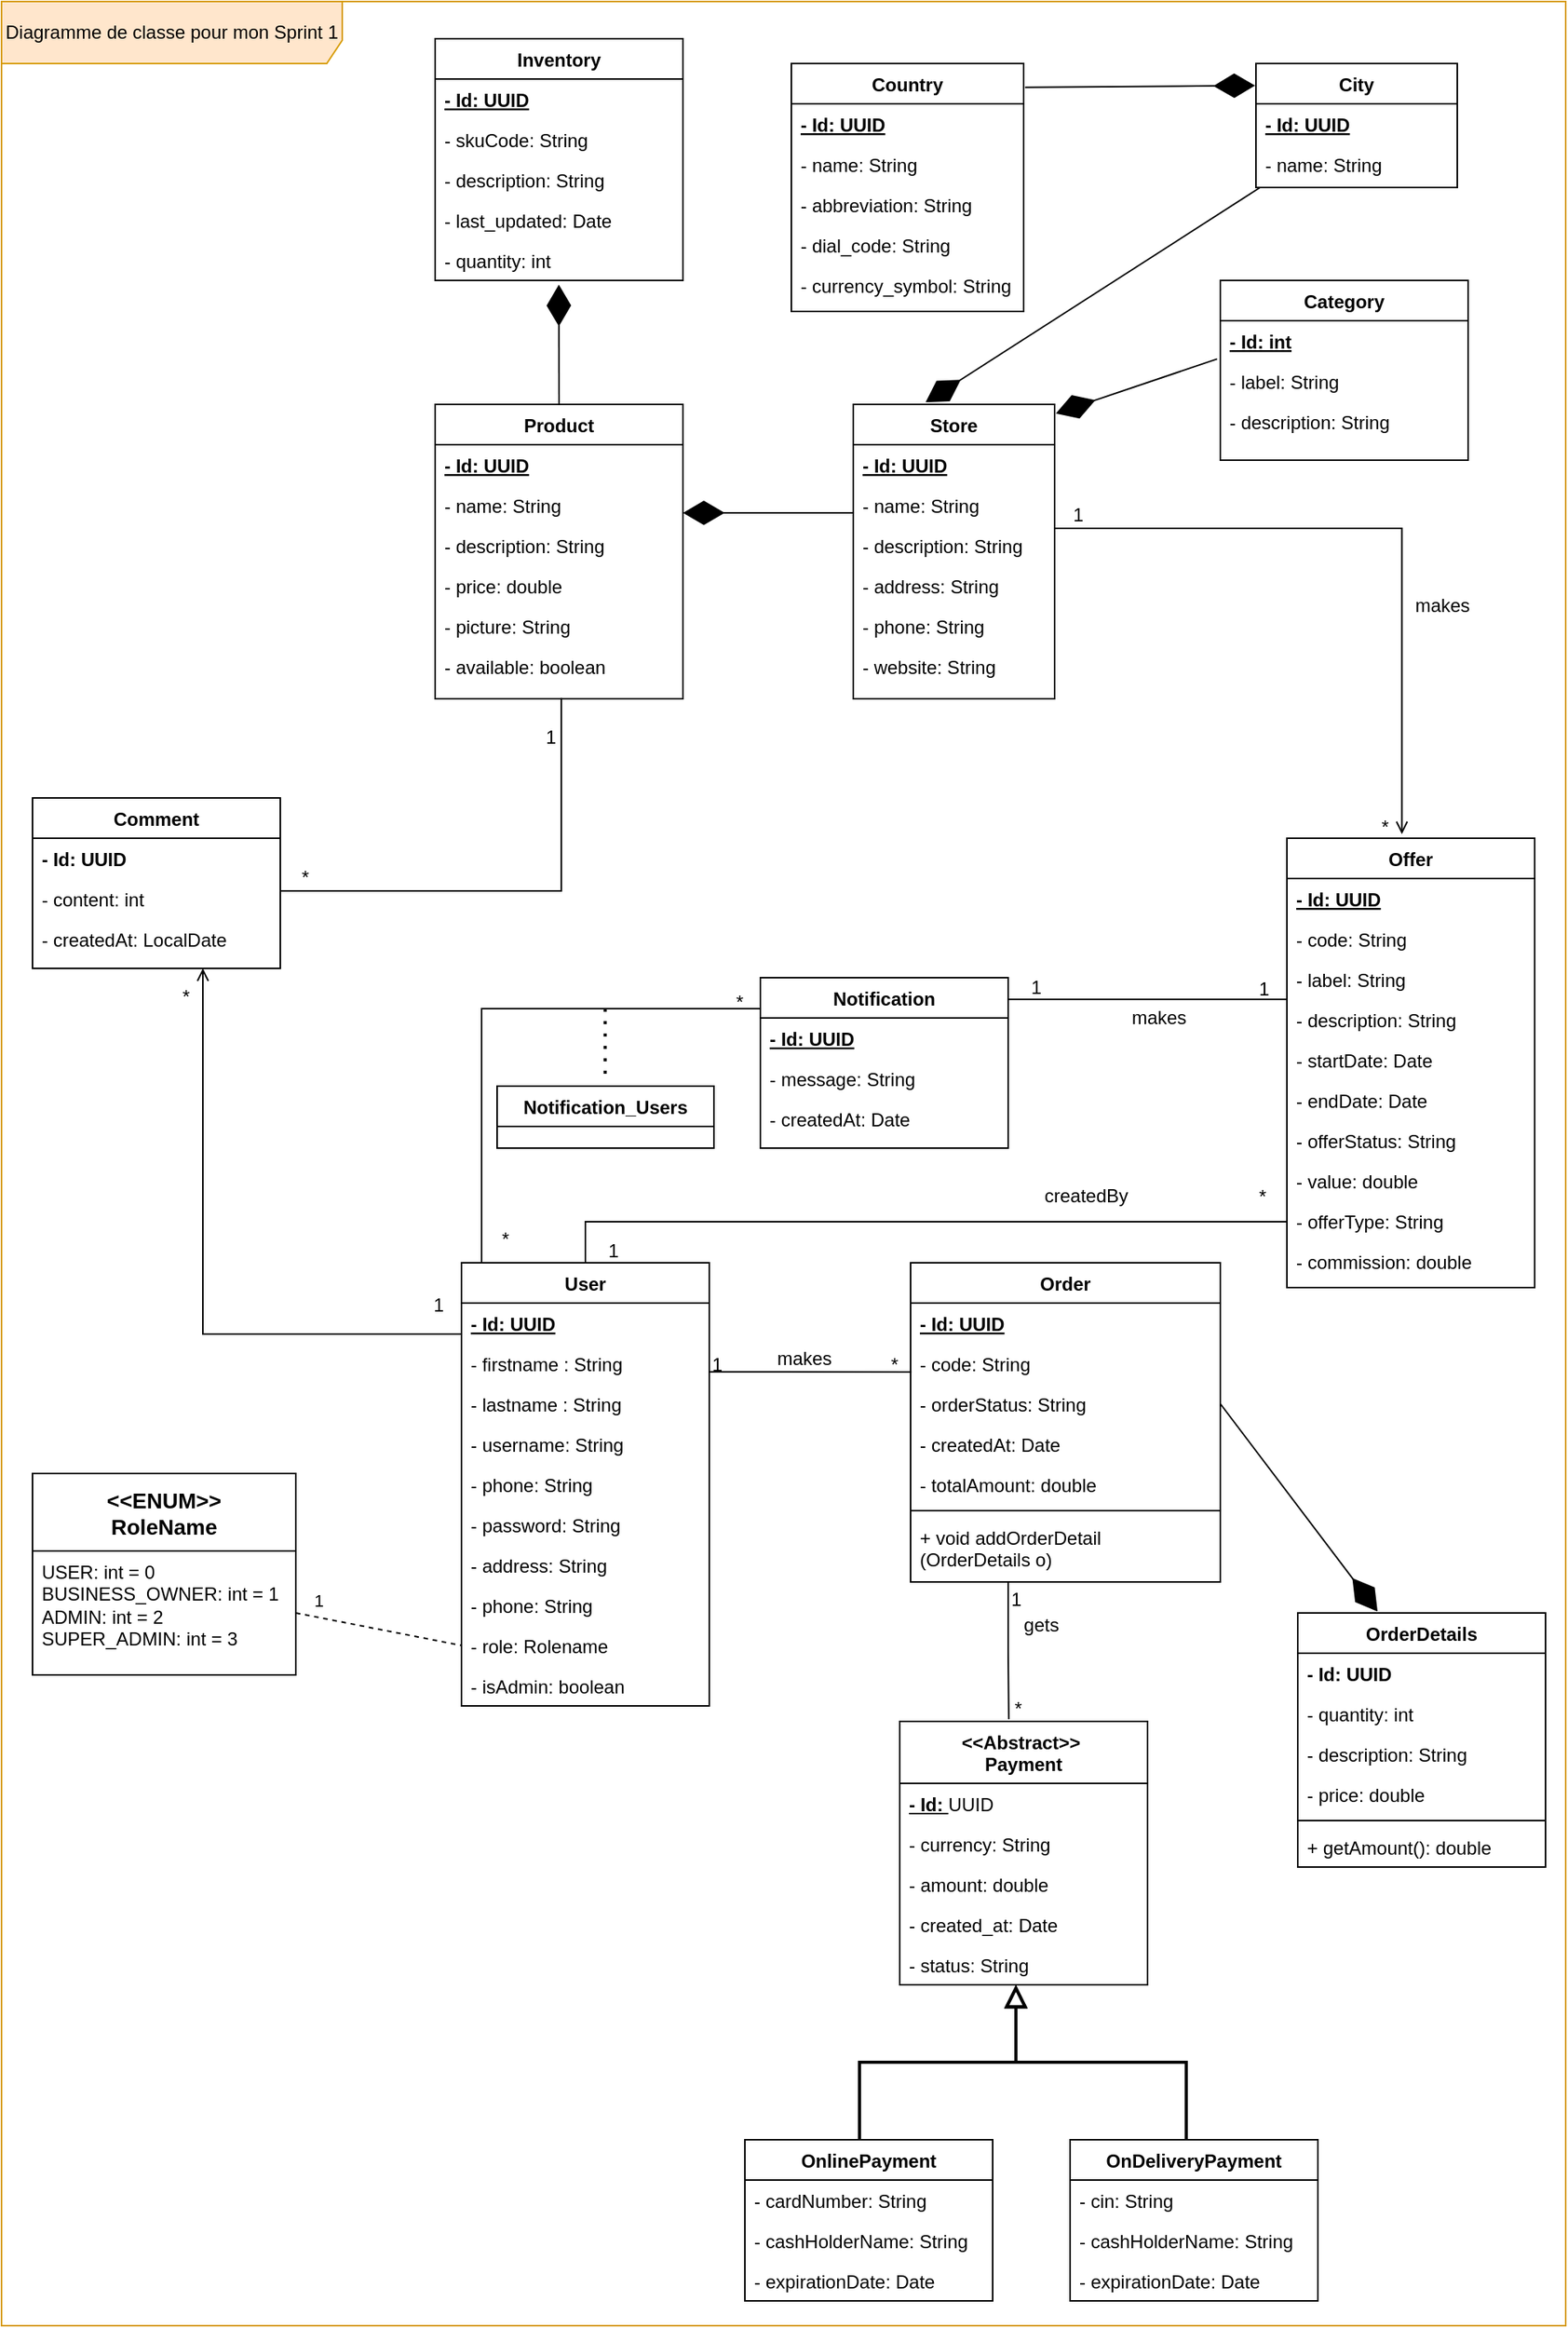<mxfile version="24.7.14">
  <diagram id="C5RBs43oDa-KdzZeNtuy" name="Page-1">
    <mxGraphModel dx="3301" dy="2249" grid="1" gridSize="10" guides="1" tooltips="1" connect="1" arrows="1" fold="1" page="1" pageScale="1" pageWidth="827" pageHeight="1169" math="0" shadow="0">
      <root>
        <mxCell id="WIyWlLk6GJQsqaUBKTNV-0" />
        <mxCell id="WIyWlLk6GJQsqaUBKTNV-1" parent="WIyWlLk6GJQsqaUBKTNV-0" />
        <mxCell id="8C8qOVU61Nwh0Xje0ww0-0" value="Store" style="swimlane;fontStyle=1;align=center;verticalAlign=top;childLayout=stackLayout;horizontal=1;startSize=26;horizontalStack=0;resizeParent=1;resizeLast=0;collapsible=1;marginBottom=0;rounded=0;shadow=0;strokeWidth=1;" parent="WIyWlLk6GJQsqaUBKTNV-1" vertex="1">
          <mxGeometry x="-270" y="-909" width="130" height="190" as="geometry">
            <mxRectangle x="550" y="140" width="160" height="26" as="alternateBounds" />
          </mxGeometry>
        </mxCell>
        <mxCell id="8C8qOVU61Nwh0Xje0ww0-1" value="- Id: UUID" style="text;align=left;verticalAlign=top;spacingLeft=4;spacingRight=4;overflow=hidden;rotatable=0;points=[[0,0.5],[1,0.5]];portConstraint=eastwest;fontStyle=5" parent="8C8qOVU61Nwh0Xje0ww0-0" vertex="1">
          <mxGeometry y="26" width="130" height="26" as="geometry" />
        </mxCell>
        <mxCell id="8C8qOVU61Nwh0Xje0ww0-2" value="- name: String" style="text;align=left;verticalAlign=top;spacingLeft=4;spacingRight=4;overflow=hidden;rotatable=0;points=[[0,0.5],[1,0.5]];portConstraint=eastwest;rounded=0;shadow=0;html=0;" parent="8C8qOVU61Nwh0Xje0ww0-0" vertex="1">
          <mxGeometry y="52" width="130" height="26" as="geometry" />
        </mxCell>
        <mxCell id="3IVSkN0bKZiZotY45kra-113" value="- description: String" style="text;align=left;verticalAlign=top;spacingLeft=4;spacingRight=4;overflow=hidden;rotatable=0;points=[[0,0.5],[1,0.5]];portConstraint=eastwest;rounded=0;shadow=0;html=0;" parent="8C8qOVU61Nwh0Xje0ww0-0" vertex="1">
          <mxGeometry y="78" width="130" height="26" as="geometry" />
        </mxCell>
        <mxCell id="8C8qOVU61Nwh0Xje0ww0-3" value="- address: String" style="text;align=left;verticalAlign=top;spacingLeft=4;spacingRight=4;overflow=hidden;rotatable=0;points=[[0,0.5],[1,0.5]];portConstraint=eastwest;rounded=0;shadow=0;html=0;" parent="8C8qOVU61Nwh0Xje0ww0-0" vertex="1">
          <mxGeometry y="104" width="130" height="26" as="geometry" />
        </mxCell>
        <mxCell id="8C8qOVU61Nwh0Xje0ww0-4" value="- phone: String" style="text;align=left;verticalAlign=top;spacingLeft=4;spacingRight=4;overflow=hidden;rotatable=0;points=[[0,0.5],[1,0.5]];portConstraint=eastwest;rounded=0;shadow=0;html=0;" parent="8C8qOVU61Nwh0Xje0ww0-0" vertex="1">
          <mxGeometry y="130" width="130" height="26" as="geometry" />
        </mxCell>
        <mxCell id="8C8qOVU61Nwh0Xje0ww0-5" value="- website: String" style="text;align=left;verticalAlign=top;spacingLeft=4;spacingRight=4;overflow=hidden;rotatable=0;points=[[0,0.5],[1,0.5]];portConstraint=eastwest;rounded=0;shadow=0;html=0;" parent="8C8qOVU61Nwh0Xje0ww0-0" vertex="1">
          <mxGeometry y="156" width="130" height="26" as="geometry" />
        </mxCell>
        <mxCell id="8C8qOVU61Nwh0Xje0ww0-26" value="Product" style="swimlane;fontStyle=1;align=center;verticalAlign=top;childLayout=stackLayout;horizontal=1;startSize=26;horizontalStack=0;resizeParent=1;resizeLast=0;collapsible=1;marginBottom=0;rounded=0;shadow=0;strokeWidth=1;" parent="WIyWlLk6GJQsqaUBKTNV-1" vertex="1">
          <mxGeometry x="-540" y="-909" width="160" height="190" as="geometry">
            <mxRectangle x="550" y="140" width="160" height="26" as="alternateBounds" />
          </mxGeometry>
        </mxCell>
        <mxCell id="8C8qOVU61Nwh0Xje0ww0-27" value="- Id: UUID" style="text;align=left;verticalAlign=top;spacingLeft=4;spacingRight=4;overflow=hidden;rotatable=0;points=[[0,0.5],[1,0.5]];portConstraint=eastwest;fontStyle=5" parent="8C8qOVU61Nwh0Xje0ww0-26" vertex="1">
          <mxGeometry y="26" width="160" height="26" as="geometry" />
        </mxCell>
        <mxCell id="8C8qOVU61Nwh0Xje0ww0-28" value="- name: String" style="text;align=left;verticalAlign=top;spacingLeft=4;spacingRight=4;overflow=hidden;rotatable=0;points=[[0,0.5],[1,0.5]];portConstraint=eastwest;rounded=0;shadow=0;html=0;" parent="8C8qOVU61Nwh0Xje0ww0-26" vertex="1">
          <mxGeometry y="52" width="160" height="26" as="geometry" />
        </mxCell>
        <mxCell id="8C8qOVU61Nwh0Xje0ww0-29" value="- description: String" style="text;align=left;verticalAlign=top;spacingLeft=4;spacingRight=4;overflow=hidden;rotatable=0;points=[[0,0.5],[1,0.5]];portConstraint=eastwest;rounded=0;shadow=0;html=0;" parent="8C8qOVU61Nwh0Xje0ww0-26" vertex="1">
          <mxGeometry y="78" width="160" height="26" as="geometry" />
        </mxCell>
        <mxCell id="8C8qOVU61Nwh0Xje0ww0-30" value="- price: double" style="text;align=left;verticalAlign=top;spacingLeft=4;spacingRight=4;overflow=hidden;rotatable=0;points=[[0,0.5],[1,0.5]];portConstraint=eastwest;rounded=0;shadow=0;html=0;" parent="8C8qOVU61Nwh0Xje0ww0-26" vertex="1">
          <mxGeometry y="104" width="160" height="26" as="geometry" />
        </mxCell>
        <mxCell id="8C8qOVU61Nwh0Xje0ww0-31" value="- picture: String" style="text;align=left;verticalAlign=top;spacingLeft=4;spacingRight=4;overflow=hidden;rotatable=0;points=[[0,0.5],[1,0.5]];portConstraint=eastwest;rounded=0;shadow=0;html=0;" parent="8C8qOVU61Nwh0Xje0ww0-26" vertex="1">
          <mxGeometry y="130" width="160" height="26" as="geometry" />
        </mxCell>
        <mxCell id="8C8qOVU61Nwh0Xje0ww0-32" value="- available: boolean" style="text;align=left;verticalAlign=top;spacingLeft=4;spacingRight=4;overflow=hidden;rotatable=0;points=[[0,0.5],[1,0.5]];portConstraint=eastwest;rounded=0;shadow=0;html=0;" parent="8C8qOVU61Nwh0Xje0ww0-26" vertex="1">
          <mxGeometry y="156" width="160" height="34" as="geometry" />
        </mxCell>
        <mxCell id="8C8qOVU61Nwh0Xje0ww0-33" value="" style="endArrow=diamondThin;endFill=1;endSize=24;html=1;rounded=0;exitX=-0.024;exitY=0.994;exitDx=0;exitDy=0;exitPerimeter=0;" parent="WIyWlLk6GJQsqaUBKTNV-1" edge="1">
          <mxGeometry width="160" relative="1" as="geometry">
            <mxPoint x="-270" y="-839" as="sourcePoint" />
            <mxPoint x="-380" y="-839" as="targetPoint" />
          </mxGeometry>
        </mxCell>
        <mxCell id="xkGYJEBx0DnMdOZXkCj4-0" value="Inventory" style="swimlane;fontStyle=1;align=center;verticalAlign=top;childLayout=stackLayout;horizontal=1;startSize=26;horizontalStack=0;resizeParent=1;resizeLast=0;collapsible=1;marginBottom=0;rounded=0;shadow=0;strokeWidth=1;" parent="WIyWlLk6GJQsqaUBKTNV-1" vertex="1">
          <mxGeometry x="-540" y="-1145" width="160" height="156" as="geometry">
            <mxRectangle x="550" y="140" width="160" height="26" as="alternateBounds" />
          </mxGeometry>
        </mxCell>
        <mxCell id="xkGYJEBx0DnMdOZXkCj4-1" value="- Id: UUID" style="text;align=left;verticalAlign=top;spacingLeft=4;spacingRight=4;overflow=hidden;rotatable=0;points=[[0,0.5],[1,0.5]];portConstraint=eastwest;fontStyle=5" parent="xkGYJEBx0DnMdOZXkCj4-0" vertex="1">
          <mxGeometry y="26" width="160" height="26" as="geometry" />
        </mxCell>
        <mxCell id="xkGYJEBx0DnMdOZXkCj4-2" value="- skuCode: String" style="text;align=left;verticalAlign=top;spacingLeft=4;spacingRight=4;overflow=hidden;rotatable=0;points=[[0,0.5],[1,0.5]];portConstraint=eastwest;rounded=0;shadow=0;html=0;" parent="xkGYJEBx0DnMdOZXkCj4-0" vertex="1">
          <mxGeometry y="52" width="160" height="26" as="geometry" />
        </mxCell>
        <mxCell id="xkGYJEBx0DnMdOZXkCj4-3" value="- description: String" style="text;align=left;verticalAlign=top;spacingLeft=4;spacingRight=4;overflow=hidden;rotatable=0;points=[[0,0.5],[1,0.5]];portConstraint=eastwest;rounded=0;shadow=0;html=0;" parent="xkGYJEBx0DnMdOZXkCj4-0" vertex="1">
          <mxGeometry y="78" width="160" height="26" as="geometry" />
        </mxCell>
        <mxCell id="xkGYJEBx0DnMdOZXkCj4-4" value="- last_updated: Date" style="text;align=left;verticalAlign=top;spacingLeft=4;spacingRight=4;overflow=hidden;rotatable=0;points=[[0,0.5],[1,0.5]];portConstraint=eastwest;rounded=0;shadow=0;html=0;" parent="xkGYJEBx0DnMdOZXkCj4-0" vertex="1">
          <mxGeometry y="104" width="160" height="26" as="geometry" />
        </mxCell>
        <mxCell id="56peA8pad_CP09V4KJ---20" value="- quantity: int" style="text;align=left;verticalAlign=top;spacingLeft=4;spacingRight=4;overflow=hidden;rotatable=0;points=[[0,0.5],[1,0.5]];portConstraint=eastwest;rounded=0;shadow=0;html=0;" parent="xkGYJEBx0DnMdOZXkCj4-0" vertex="1">
          <mxGeometry y="130" width="160" height="26" as="geometry" />
        </mxCell>
        <mxCell id="xkGYJEBx0DnMdOZXkCj4-5" value="" style="endArrow=diamondThin;endFill=1;endSize=24;html=1;rounded=0;entryX=0.499;entryY=1.104;entryDx=0;entryDy=0;entryPerimeter=0;exitX=0.5;exitY=0;exitDx=0;exitDy=0;" parent="WIyWlLk6GJQsqaUBKTNV-1" source="8C8qOVU61Nwh0Xje0ww0-26" target="56peA8pad_CP09V4KJ---20" edge="1">
          <mxGeometry width="160" relative="1" as="geometry">
            <mxPoint x="-460" y="-919" as="sourcePoint" />
            <mxPoint x="-440" y="-959" as="targetPoint" />
          </mxGeometry>
        </mxCell>
        <mxCell id="xkGYJEBx0DnMdOZXkCj4-6" value="Category" style="swimlane;fontStyle=1;align=center;verticalAlign=top;childLayout=stackLayout;horizontal=1;startSize=26;horizontalStack=0;resizeParent=1;resizeLast=0;collapsible=1;marginBottom=0;rounded=0;shadow=0;strokeWidth=1;" parent="WIyWlLk6GJQsqaUBKTNV-1" vertex="1">
          <mxGeometry x="-33" y="-989" width="160" height="116" as="geometry">
            <mxRectangle x="550" y="140" width="160" height="26" as="alternateBounds" />
          </mxGeometry>
        </mxCell>
        <mxCell id="xkGYJEBx0DnMdOZXkCj4-7" value="- Id: int" style="text;align=left;verticalAlign=top;spacingLeft=4;spacingRight=4;overflow=hidden;rotatable=0;points=[[0,0.5],[1,0.5]];portConstraint=eastwest;fontStyle=5" parent="xkGYJEBx0DnMdOZXkCj4-6" vertex="1">
          <mxGeometry y="26" width="160" height="26" as="geometry" />
        </mxCell>
        <mxCell id="xkGYJEBx0DnMdOZXkCj4-8" value="- label: String" style="text;align=left;verticalAlign=top;spacingLeft=4;spacingRight=4;overflow=hidden;rotatable=0;points=[[0,0.5],[1,0.5]];portConstraint=eastwest;rounded=0;shadow=0;html=0;" parent="xkGYJEBx0DnMdOZXkCj4-6" vertex="1">
          <mxGeometry y="52" width="160" height="26" as="geometry" />
        </mxCell>
        <mxCell id="xkGYJEBx0DnMdOZXkCj4-9" value="- description: String" style="text;align=left;verticalAlign=top;spacingLeft=4;spacingRight=4;overflow=hidden;rotatable=0;points=[[0,0.5],[1,0.5]];portConstraint=eastwest;rounded=0;shadow=0;html=0;" parent="xkGYJEBx0DnMdOZXkCj4-6" vertex="1">
          <mxGeometry y="78" width="160" height="26" as="geometry" />
        </mxCell>
        <mxCell id="3IVSkN0bKZiZotY45kra-0" value="" style="endArrow=diamondThin;endFill=1;endSize=24;html=1;rounded=0;exitX=-0.013;exitY=0.949;exitDx=0;exitDy=0;exitPerimeter=0;entryX=1.006;entryY=0.031;entryDx=0;entryDy=0;entryPerimeter=0;" parent="WIyWlLk6GJQsqaUBKTNV-1" source="xkGYJEBx0DnMdOZXkCj4-7" target="8C8qOVU61Nwh0Xje0ww0-0" edge="1">
          <mxGeometry width="160" relative="1" as="geometry">
            <mxPoint x="-63" y="-909" as="sourcePoint" />
            <mxPoint x="-210" y="-909" as="targetPoint" />
          </mxGeometry>
        </mxCell>
        <mxCell id="3IVSkN0bKZiZotY45kra-11" value="Order" style="swimlane;fontStyle=1;align=center;verticalAlign=top;childLayout=stackLayout;horizontal=1;startSize=26;horizontalStack=0;resizeParent=1;resizeLast=0;collapsible=1;marginBottom=0;rounded=0;shadow=0;strokeWidth=1;" parent="WIyWlLk6GJQsqaUBKTNV-1" vertex="1">
          <mxGeometry x="-233" y="-355" width="200" height="206" as="geometry">
            <mxRectangle x="550" y="140" width="160" height="26" as="alternateBounds" />
          </mxGeometry>
        </mxCell>
        <mxCell id="3IVSkN0bKZiZotY45kra-12" value="- Id: UUID " style="text;align=left;verticalAlign=top;spacingLeft=4;spacingRight=4;overflow=hidden;rotatable=0;points=[[0,0.5],[1,0.5]];portConstraint=eastwest;fontStyle=5" parent="3IVSkN0bKZiZotY45kra-11" vertex="1">
          <mxGeometry y="26" width="200" height="26" as="geometry" />
        </mxCell>
        <mxCell id="3IVSkN0bKZiZotY45kra-13" value="- code: String" style="text;align=left;verticalAlign=top;spacingLeft=4;spacingRight=4;overflow=hidden;rotatable=0;points=[[0,0.5],[1,0.5]];portConstraint=eastwest;rounded=0;shadow=0;html=0;" parent="3IVSkN0bKZiZotY45kra-11" vertex="1">
          <mxGeometry y="52" width="200" height="26" as="geometry" />
        </mxCell>
        <mxCell id="3IVSkN0bKZiZotY45kra-14" value="- orderStatus: String" style="text;align=left;verticalAlign=top;spacingLeft=4;spacingRight=4;overflow=hidden;rotatable=0;points=[[0,0.5],[1,0.5]];portConstraint=eastwest;rounded=0;shadow=0;html=0;" parent="3IVSkN0bKZiZotY45kra-11" vertex="1">
          <mxGeometry y="78" width="200" height="26" as="geometry" />
        </mxCell>
        <mxCell id="3IVSkN0bKZiZotY45kra-15" value="- createdAt: Date" style="text;align=left;verticalAlign=top;spacingLeft=4;spacingRight=4;overflow=hidden;rotatable=0;points=[[0,0.5],[1,0.5]];portConstraint=eastwest;rounded=0;shadow=0;html=0;" parent="3IVSkN0bKZiZotY45kra-11" vertex="1">
          <mxGeometry y="104" width="200" height="26" as="geometry" />
        </mxCell>
        <mxCell id="3IVSkN0bKZiZotY45kra-16" value="- totalAmount: double" style="text;align=left;verticalAlign=top;spacingLeft=4;spacingRight=4;overflow=hidden;rotatable=0;points=[[0,0.5],[1,0.5]];portConstraint=eastwest;rounded=0;shadow=0;html=0;" parent="3IVSkN0bKZiZotY45kra-11" vertex="1">
          <mxGeometry y="130" width="200" height="26" as="geometry" />
        </mxCell>
        <mxCell id="3IVSkN0bKZiZotY45kra-17" value="" style="line;strokeWidth=1;fillColor=none;align=left;verticalAlign=middle;spacingTop=-1;spacingLeft=3;spacingRight=3;rotatable=0;labelPosition=right;points=[];portConstraint=eastwest;strokeColor=inherit;" parent="3IVSkN0bKZiZotY45kra-11" vertex="1">
          <mxGeometry y="156" width="200" height="8" as="geometry" />
        </mxCell>
        <mxCell id="3IVSkN0bKZiZotY45kra-18" value="+ void addOrderDetail&#xa;(OrderDetails o)                               &#xa;" style="text;align=left;verticalAlign=top;spacingLeft=4;spacingRight=4;overflow=hidden;rotatable=0;points=[[0,0.5],[1,0.5]];portConstraint=eastwest;rounded=0;shadow=0;html=0;" parent="3IVSkN0bKZiZotY45kra-11" vertex="1">
          <mxGeometry y="164" width="200" height="34" as="geometry" />
        </mxCell>
        <mxCell id="3IVSkN0bKZiZotY45kra-19" value="OrderDetails" style="swimlane;fontStyle=1;align=center;verticalAlign=top;childLayout=stackLayout;horizontal=1;startSize=26;horizontalStack=0;resizeParent=1;resizeLast=0;collapsible=1;marginBottom=0;rounded=0;shadow=0;strokeWidth=1;" parent="WIyWlLk6GJQsqaUBKTNV-1" vertex="1">
          <mxGeometry x="17" y="-129" width="160" height="164" as="geometry">
            <mxRectangle x="550" y="140" width="160" height="26" as="alternateBounds" />
          </mxGeometry>
        </mxCell>
        <mxCell id="3IVSkN0bKZiZotY45kra-20" value="- Id: UUID" style="text;align=left;verticalAlign=top;spacingLeft=4;spacingRight=4;overflow=hidden;rotatable=0;points=[[0,0.5],[1,0.5]];portConstraint=eastwest;fontStyle=1" parent="3IVSkN0bKZiZotY45kra-19" vertex="1">
          <mxGeometry y="26" width="160" height="26" as="geometry" />
        </mxCell>
        <mxCell id="3IVSkN0bKZiZotY45kra-21" value="- quantity: int" style="text;align=left;verticalAlign=top;spacingLeft=4;spacingRight=4;overflow=hidden;rotatable=0;points=[[0,0.5],[1,0.5]];portConstraint=eastwest;rounded=0;shadow=0;html=0;" parent="3IVSkN0bKZiZotY45kra-19" vertex="1">
          <mxGeometry y="52" width="160" height="26" as="geometry" />
        </mxCell>
        <mxCell id="3IVSkN0bKZiZotY45kra-22" value="- description: String" style="text;align=left;verticalAlign=top;spacingLeft=4;spacingRight=4;overflow=hidden;rotatable=0;points=[[0,0.5],[1,0.5]];portConstraint=eastwest;rounded=0;shadow=0;html=0;" parent="3IVSkN0bKZiZotY45kra-19" vertex="1">
          <mxGeometry y="78" width="160" height="26" as="geometry" />
        </mxCell>
        <mxCell id="3IVSkN0bKZiZotY45kra-23" value="- price: double" style="text;align=left;verticalAlign=top;spacingLeft=4;spacingRight=4;overflow=hidden;rotatable=0;points=[[0,0.5],[1,0.5]];portConstraint=eastwest;rounded=0;shadow=0;html=0;" parent="3IVSkN0bKZiZotY45kra-19" vertex="1">
          <mxGeometry y="104" width="160" height="26" as="geometry" />
        </mxCell>
        <mxCell id="3IVSkN0bKZiZotY45kra-24" value="" style="line;strokeWidth=1;fillColor=none;align=left;verticalAlign=middle;spacingTop=-1;spacingLeft=3;spacingRight=3;rotatable=0;labelPosition=right;points=[];portConstraint=eastwest;strokeColor=inherit;" parent="3IVSkN0bKZiZotY45kra-19" vertex="1">
          <mxGeometry y="130" width="160" height="8" as="geometry" />
        </mxCell>
        <mxCell id="3IVSkN0bKZiZotY45kra-25" value="+ getAmount(): double    " style="text;align=left;verticalAlign=top;spacingLeft=4;spacingRight=4;overflow=hidden;rotatable=0;points=[[0,0.5],[1,0.5]];portConstraint=eastwest;rounded=0;shadow=0;html=0;" parent="3IVSkN0bKZiZotY45kra-19" vertex="1">
          <mxGeometry y="138" width="160" height="26" as="geometry" />
        </mxCell>
        <mxCell id="3IVSkN0bKZiZotY45kra-26" value="User" style="swimlane;fontStyle=1;align=center;verticalAlign=top;childLayout=stackLayout;horizontal=1;startSize=26;horizontalStack=0;resizeParent=1;resizeLast=0;collapsible=1;marginBottom=0;rounded=0;shadow=0;strokeWidth=1;" parent="WIyWlLk6GJQsqaUBKTNV-1" vertex="1">
          <mxGeometry x="-523" y="-355" width="160" height="286" as="geometry">
            <mxRectangle x="550" y="140" width="160" height="26" as="alternateBounds" />
          </mxGeometry>
        </mxCell>
        <mxCell id="3IVSkN0bKZiZotY45kra-27" value="- Id: UUID" style="text;align=left;verticalAlign=top;spacingLeft=4;spacingRight=4;overflow=hidden;rotatable=0;points=[[0,0.5],[1,0.5]];portConstraint=eastwest;fontStyle=5" parent="3IVSkN0bKZiZotY45kra-26" vertex="1">
          <mxGeometry y="26" width="160" height="26" as="geometry" />
        </mxCell>
        <mxCell id="3IVSkN0bKZiZotY45kra-28" value="- firstname : String" style="text;align=left;verticalAlign=top;spacingLeft=4;spacingRight=4;overflow=hidden;rotatable=0;points=[[0,0.5],[1,0.5]];portConstraint=eastwest;rounded=0;shadow=0;html=0;" parent="3IVSkN0bKZiZotY45kra-26" vertex="1">
          <mxGeometry y="52" width="160" height="26" as="geometry" />
        </mxCell>
        <mxCell id="3IVSkN0bKZiZotY45kra-29" value="- lastname : String" style="text;align=left;verticalAlign=top;spacingLeft=4;spacingRight=4;overflow=hidden;rotatable=0;points=[[0,0.5],[1,0.5]];portConstraint=eastwest;rounded=0;shadow=0;html=0;" parent="3IVSkN0bKZiZotY45kra-26" vertex="1">
          <mxGeometry y="78" width="160" height="26" as="geometry" />
        </mxCell>
        <mxCell id="3IVSkN0bKZiZotY45kra-32" value="- username: String" style="text;align=left;verticalAlign=top;spacingLeft=4;spacingRight=4;overflow=hidden;rotatable=0;points=[[0,0.5],[1,0.5]];portConstraint=eastwest;rounded=0;shadow=0;html=0;" parent="3IVSkN0bKZiZotY45kra-26" vertex="1">
          <mxGeometry y="104" width="160" height="26" as="geometry" />
        </mxCell>
        <mxCell id="56peA8pad_CP09V4KJ---33" value="- phone: String" style="text;align=left;verticalAlign=top;spacingLeft=4;spacingRight=4;overflow=hidden;rotatable=0;points=[[0,0.5],[1,0.5]];portConstraint=eastwest;rounded=0;shadow=0;html=0;" parent="3IVSkN0bKZiZotY45kra-26" vertex="1">
          <mxGeometry y="130" width="160" height="26" as="geometry" />
        </mxCell>
        <mxCell id="3IVSkN0bKZiZotY45kra-33" value="- password: String" style="text;align=left;verticalAlign=top;spacingLeft=4;spacingRight=4;overflow=hidden;rotatable=0;points=[[0,0.5],[1,0.5]];portConstraint=eastwest;rounded=0;shadow=0;html=0;" parent="3IVSkN0bKZiZotY45kra-26" vertex="1">
          <mxGeometry y="156" width="160" height="26" as="geometry" />
        </mxCell>
        <mxCell id="3IVSkN0bKZiZotY45kra-30" value="- address: String&#xa;" style="text;align=left;verticalAlign=top;spacingLeft=4;spacingRight=4;overflow=hidden;rotatable=0;points=[[0,0.5],[1,0.5]];portConstraint=eastwest;rounded=0;shadow=0;html=0;" parent="3IVSkN0bKZiZotY45kra-26" vertex="1">
          <mxGeometry y="182" width="160" height="26" as="geometry" />
        </mxCell>
        <mxCell id="3IVSkN0bKZiZotY45kra-31" value="- phone: String" style="text;align=left;verticalAlign=top;spacingLeft=4;spacingRight=4;overflow=hidden;rotatable=0;points=[[0,0.5],[1,0.5]];portConstraint=eastwest;rounded=0;shadow=0;html=0;" parent="3IVSkN0bKZiZotY45kra-26" vertex="1">
          <mxGeometry y="208" width="160" height="26" as="geometry" />
        </mxCell>
        <mxCell id="3IVSkN0bKZiZotY45kra-34" value="- role: Rolename" style="text;align=left;verticalAlign=top;spacingLeft=4;spacingRight=4;overflow=hidden;rotatable=0;points=[[0,0.5],[1,0.5]];portConstraint=eastwest;" parent="3IVSkN0bKZiZotY45kra-26" vertex="1">
          <mxGeometry y="234" width="160" height="26" as="geometry" />
        </mxCell>
        <mxCell id="3IVSkN0bKZiZotY45kra-35" value="- isAdmin: boolean" style="text;align=left;verticalAlign=top;spacingLeft=4;spacingRight=4;overflow=hidden;rotatable=0;points=[[0,0.5],[1,0.5]];portConstraint=eastwest;rounded=0;shadow=0;html=0;" parent="3IVSkN0bKZiZotY45kra-26" vertex="1">
          <mxGeometry y="260" width="160" height="26" as="geometry" />
        </mxCell>
        <mxCell id="3IVSkN0bKZiZotY45kra-36" value="Comment" style="swimlane;fontStyle=1;align=center;verticalAlign=top;childLayout=stackLayout;horizontal=1;startSize=26;horizontalStack=0;resizeParent=1;resizeLast=0;collapsible=1;marginBottom=0;rounded=0;shadow=0;strokeWidth=1;" parent="WIyWlLk6GJQsqaUBKTNV-1" vertex="1">
          <mxGeometry x="-800" y="-655" width="160" height="110" as="geometry">
            <mxRectangle x="550" y="140" width="160" height="26" as="alternateBounds" />
          </mxGeometry>
        </mxCell>
        <mxCell id="3IVSkN0bKZiZotY45kra-37" value="- Id: UUID" style="text;align=left;verticalAlign=top;spacingLeft=4;spacingRight=4;overflow=hidden;rotatable=0;points=[[0,0.5],[1,0.5]];portConstraint=eastwest;fontStyle=1" parent="3IVSkN0bKZiZotY45kra-36" vertex="1">
          <mxGeometry y="26" width="160" height="26" as="geometry" />
        </mxCell>
        <mxCell id="3IVSkN0bKZiZotY45kra-38" value="- content: int" style="text;align=left;verticalAlign=top;spacingLeft=4;spacingRight=4;overflow=hidden;rotatable=0;points=[[0,0.5],[1,0.5]];portConstraint=eastwest;rounded=0;shadow=0;html=0;" parent="3IVSkN0bKZiZotY45kra-36" vertex="1">
          <mxGeometry y="52" width="160" height="26" as="geometry" />
        </mxCell>
        <mxCell id="3IVSkN0bKZiZotY45kra-40" value="- createdAt: LocalDate" style="text;align=left;verticalAlign=top;spacingLeft=4;spacingRight=4;overflow=hidden;rotatable=0;points=[[0,0.5],[1,0.5]];portConstraint=eastwest;rounded=0;shadow=0;html=0;" parent="3IVSkN0bKZiZotY45kra-36" vertex="1">
          <mxGeometry y="78" width="160" height="26" as="geometry" />
        </mxCell>
        <mxCell id="3IVSkN0bKZiZotY45kra-55" value="" style="endArrow=diamondThin;endFill=1;endSize=24;html=1;rounded=0;exitX=1;exitY=0.5;exitDx=0;exitDy=0;entryX=0.322;entryY=-0.006;entryDx=0;entryDy=0;entryPerimeter=0;" parent="WIyWlLk6GJQsqaUBKTNV-1" source="3IVSkN0bKZiZotY45kra-14" target="3IVSkN0bKZiZotY45kra-19" edge="1">
          <mxGeometry width="160" relative="1" as="geometry">
            <mxPoint x="114" y="-325" as="sourcePoint" />
            <mxPoint x="-33" y="-325" as="targetPoint" />
          </mxGeometry>
        </mxCell>
        <mxCell id="3IVSkN0bKZiZotY45kra-56" value="&lt;div&gt;&amp;lt;&amp;lt;Abstract&amp;gt;&amp;gt;&amp;nbsp;&lt;/div&gt;&lt;div&gt;Payment&lt;/div&gt;" style="swimlane;fontStyle=1;align=center;verticalAlign=top;childLayout=stackLayout;horizontal=1;startSize=40;horizontalStack=0;resizeParent=1;resizeParentMax=0;resizeLast=0;collapsible=1;marginBottom=0;whiteSpace=wrap;html=1;" parent="WIyWlLk6GJQsqaUBKTNV-1" vertex="1">
          <mxGeometry x="-240" y="-59" width="160" height="170" as="geometry" />
        </mxCell>
        <mxCell id="3IVSkN0bKZiZotY45kra-57" value="&lt;b&gt;&lt;u&gt;- Id: &lt;/u&gt;&lt;/b&gt;UUID" style="text;strokeColor=none;fillColor=none;align=left;verticalAlign=top;spacingLeft=4;spacingRight=4;overflow=hidden;rotatable=0;points=[[0,0.5],[1,0.5]];portConstraint=eastwest;whiteSpace=wrap;html=1;" parent="3IVSkN0bKZiZotY45kra-56" vertex="1">
          <mxGeometry y="40" width="160" height="26" as="geometry" />
        </mxCell>
        <mxCell id="3IVSkN0bKZiZotY45kra-58" value="- currency: String" style="text;strokeColor=none;fillColor=none;align=left;verticalAlign=top;spacingLeft=4;spacingRight=4;overflow=hidden;rotatable=0;points=[[0,0.5],[1,0.5]];portConstraint=eastwest;whiteSpace=wrap;html=1;" parent="3IVSkN0bKZiZotY45kra-56" vertex="1">
          <mxGeometry y="66" width="160" height="26" as="geometry" />
        </mxCell>
        <mxCell id="3IVSkN0bKZiZotY45kra-59" value="- amount: double" style="text;strokeColor=none;fillColor=none;align=left;verticalAlign=top;spacingLeft=4;spacingRight=4;overflow=hidden;rotatable=0;points=[[0,0.5],[1,0.5]];portConstraint=eastwest;whiteSpace=wrap;html=1;" parent="3IVSkN0bKZiZotY45kra-56" vertex="1">
          <mxGeometry y="92" width="160" height="26" as="geometry" />
        </mxCell>
        <mxCell id="3IVSkN0bKZiZotY45kra-60" value="- created_at: Date" style="text;strokeColor=none;fillColor=none;align=left;verticalAlign=top;spacingLeft=4;spacingRight=4;overflow=hidden;rotatable=0;points=[[0,0.5],[1,0.5]];portConstraint=eastwest;whiteSpace=wrap;html=1;" parent="3IVSkN0bKZiZotY45kra-56" vertex="1">
          <mxGeometry y="118" width="160" height="26" as="geometry" />
        </mxCell>
        <mxCell id="3IVSkN0bKZiZotY45kra-61" value="- status: String" style="text;strokeColor=none;fillColor=none;align=left;verticalAlign=top;spacingLeft=4;spacingRight=4;overflow=hidden;rotatable=0;points=[[0,0.5],[1,0.5]];portConstraint=eastwest;whiteSpace=wrap;html=1;" parent="3IVSkN0bKZiZotY45kra-56" vertex="1">
          <mxGeometry y="144" width="160" height="26" as="geometry" />
        </mxCell>
        <mxCell id="3IVSkN0bKZiZotY45kra-63" value="OnlinePayment" style="swimlane;fontStyle=1;align=center;verticalAlign=top;childLayout=stackLayout;horizontal=1;startSize=26;horizontalStack=0;resizeParent=1;resizeParentMax=0;resizeLast=0;collapsible=1;marginBottom=0;whiteSpace=wrap;html=1;" parent="WIyWlLk6GJQsqaUBKTNV-1" vertex="1">
          <mxGeometry x="-340" y="211" width="160" height="104" as="geometry" />
        </mxCell>
        <mxCell id="3IVSkN0bKZiZotY45kra-65" value="- cardNumber: String" style="text;strokeColor=none;fillColor=none;align=left;verticalAlign=top;spacingLeft=4;spacingRight=4;overflow=hidden;rotatable=0;points=[[0,0.5],[1,0.5]];portConstraint=eastwest;whiteSpace=wrap;html=1;" parent="3IVSkN0bKZiZotY45kra-63" vertex="1">
          <mxGeometry y="26" width="160" height="26" as="geometry" />
        </mxCell>
        <mxCell id="3IVSkN0bKZiZotY45kra-66" value="- cashHolderName: String" style="text;strokeColor=none;fillColor=none;align=left;verticalAlign=top;spacingLeft=4;spacingRight=4;overflow=hidden;rotatable=0;points=[[0,0.5],[1,0.5]];portConstraint=eastwest;whiteSpace=wrap;html=1;" parent="3IVSkN0bKZiZotY45kra-63" vertex="1">
          <mxGeometry y="52" width="160" height="26" as="geometry" />
        </mxCell>
        <mxCell id="3IVSkN0bKZiZotY45kra-67" value="- expirationDate: Date" style="text;strokeColor=none;fillColor=none;align=left;verticalAlign=top;spacingLeft=4;spacingRight=4;overflow=hidden;rotatable=0;points=[[0,0.5],[1,0.5]];portConstraint=eastwest;whiteSpace=wrap;html=1;" parent="3IVSkN0bKZiZotY45kra-63" vertex="1">
          <mxGeometry y="78" width="160" height="26" as="geometry" />
        </mxCell>
        <mxCell id="3IVSkN0bKZiZotY45kra-68" value="OnDeliveryPayment" style="swimlane;fontStyle=1;align=center;verticalAlign=top;childLayout=stackLayout;horizontal=1;startSize=26;horizontalStack=0;resizeParent=1;resizeParentMax=0;resizeLast=0;collapsible=1;marginBottom=0;whiteSpace=wrap;html=1;" parent="WIyWlLk6GJQsqaUBKTNV-1" vertex="1">
          <mxGeometry x="-130" y="211" width="160" height="104" as="geometry" />
        </mxCell>
        <mxCell id="3IVSkN0bKZiZotY45kra-70" value="- cin: String" style="text;strokeColor=none;fillColor=none;align=left;verticalAlign=top;spacingLeft=4;spacingRight=4;overflow=hidden;rotatable=0;points=[[0,0.5],[1,0.5]];portConstraint=eastwest;whiteSpace=wrap;html=1;" parent="3IVSkN0bKZiZotY45kra-68" vertex="1">
          <mxGeometry y="26" width="160" height="26" as="geometry" />
        </mxCell>
        <mxCell id="3IVSkN0bKZiZotY45kra-71" value="- cashHolderName: String" style="text;strokeColor=none;fillColor=none;align=left;verticalAlign=top;spacingLeft=4;spacingRight=4;overflow=hidden;rotatable=0;points=[[0,0.5],[1,0.5]];portConstraint=eastwest;whiteSpace=wrap;html=1;" parent="3IVSkN0bKZiZotY45kra-68" vertex="1">
          <mxGeometry y="52" width="160" height="26" as="geometry" />
        </mxCell>
        <mxCell id="3IVSkN0bKZiZotY45kra-72" value="-&amp;nbsp;expirationDate: Date" style="text;strokeColor=none;fillColor=none;align=left;verticalAlign=top;spacingLeft=4;spacingRight=4;overflow=hidden;rotatable=0;points=[[0,0.5],[1,0.5]];portConstraint=eastwest;whiteSpace=wrap;html=1;" parent="3IVSkN0bKZiZotY45kra-68" vertex="1">
          <mxGeometry y="78" width="160" height="26" as="geometry" />
        </mxCell>
        <mxCell id="3IVSkN0bKZiZotY45kra-75" value="" style="endArrow=block;endSize=10;endFill=0;shadow=0;strokeWidth=2;rounded=0;curved=0;edgeStyle=elbowEdgeStyle;elbow=vertical;" parent="WIyWlLk6GJQsqaUBKTNV-1" edge="1">
          <mxGeometry width="160" relative="1" as="geometry">
            <mxPoint x="-266" y="211" as="sourcePoint" />
            <mxPoint x="-165" y="111" as="targetPoint" />
          </mxGeometry>
        </mxCell>
        <mxCell id="3IVSkN0bKZiZotY45kra-76" value="" style="endArrow=block;endSize=10;endFill=0;shadow=0;strokeWidth=2;rounded=0;curved=0;edgeStyle=elbowEdgeStyle;elbow=vertical;" parent="WIyWlLk6GJQsqaUBKTNV-1" edge="1">
          <mxGeometry width="160" relative="1" as="geometry">
            <mxPoint x="-55" y="211" as="sourcePoint" />
            <mxPoint x="-165" y="111" as="targetPoint" />
          </mxGeometry>
        </mxCell>
        <mxCell id="3IVSkN0bKZiZotY45kra-78" value="" style="endArrow=none;shadow=0;strokeWidth=1;rounded=0;curved=0;endFill=0;edgeStyle=elbowEdgeStyle;elbow=vertical;entryX=0.003;entryY=0.722;entryDx=0;entryDy=0;entryPerimeter=0;" parent="WIyWlLk6GJQsqaUBKTNV-1" target="3IVSkN0bKZiZotY45kra-13" edge="1">
          <mxGeometry x="0.5" y="41" relative="1" as="geometry">
            <mxPoint x="-363" y="-284.67" as="sourcePoint" />
            <mxPoint x="-235" y="-285" as="targetPoint" />
            <mxPoint x="-40" y="32" as="offset" />
          </mxGeometry>
        </mxCell>
        <mxCell id="3IVSkN0bKZiZotY45kra-79" value="1" style="resizable=0;align=left;verticalAlign=bottom;labelBackgroundColor=none;fontSize=12;" parent="3IVSkN0bKZiZotY45kra-78" connectable="0" vertex="1">
          <mxGeometry x="-1" relative="1" as="geometry">
            <mxPoint y="4" as="offset" />
          </mxGeometry>
        </mxCell>
        <mxCell id="3IVSkN0bKZiZotY45kra-80" value="*" style="resizable=0;align=right;verticalAlign=bottom;labelBackgroundColor=none;fontSize=12;" parent="3IVSkN0bKZiZotY45kra-78" connectable="0" vertex="1">
          <mxGeometry x="1" relative="1" as="geometry">
            <mxPoint x="-7" y="4" as="offset" />
          </mxGeometry>
        </mxCell>
        <mxCell id="3IVSkN0bKZiZotY45kra-81" value="makes" style="text;html=1;resizable=0;points=[];;align=center;verticalAlign=middle;labelBackgroundColor=none;rounded=0;shadow=0;strokeWidth=1;fontSize=12;" parent="3IVSkN0bKZiZotY45kra-78" vertex="1" connectable="0">
          <mxGeometry x="0.5" y="49" relative="1" as="geometry">
            <mxPoint x="-38" y="40" as="offset" />
          </mxGeometry>
        </mxCell>
        <mxCell id="3IVSkN0bKZiZotY45kra-87" value="" style="endArrow=open;shadow=0;strokeWidth=1;rounded=0;curved=0;endFill=1;edgeStyle=elbowEdgeStyle;elbow=vertical;entryX=0.493;entryY=0.967;entryDx=0;entryDy=0;entryPerimeter=0;" parent="WIyWlLk6GJQsqaUBKTNV-1" source="3IVSkN0bKZiZotY45kra-26" edge="1">
          <mxGeometry x="0.5" y="41" relative="1" as="geometry">
            <mxPoint x="-540" y="-499" as="sourcePoint" />
            <mxPoint x="-690.0" y="-544.998" as="targetPoint" />
            <mxPoint x="-40" y="32" as="offset" />
            <Array as="points">
              <mxPoint x="-570" y="-309" />
            </Array>
          </mxGeometry>
        </mxCell>
        <mxCell id="3IVSkN0bKZiZotY45kra-88" value="1" style="resizable=0;align=left;verticalAlign=bottom;labelBackgroundColor=none;fontSize=12;" parent="3IVSkN0bKZiZotY45kra-87" connectable="0" vertex="1">
          <mxGeometry x="-1" relative="1" as="geometry">
            <mxPoint x="-20" y="-10" as="offset" />
          </mxGeometry>
        </mxCell>
        <mxCell id="3IVSkN0bKZiZotY45kra-89" value="*" style="resizable=0;align=right;verticalAlign=bottom;labelBackgroundColor=none;fontSize=12;" parent="3IVSkN0bKZiZotY45kra-87" connectable="0" vertex="1">
          <mxGeometry x="1" relative="1" as="geometry">
            <mxPoint x="-7" y="27" as="offset" />
          </mxGeometry>
        </mxCell>
        <mxCell id="3IVSkN0bKZiZotY45kra-91" value="Offer&#xa;" style="swimlane;fontStyle=1;align=center;verticalAlign=top;childLayout=stackLayout;horizontal=1;startSize=26;horizontalStack=0;resizeParent=1;resizeLast=0;collapsible=1;marginBottom=0;rounded=0;shadow=0;strokeWidth=1;" parent="WIyWlLk6GJQsqaUBKTNV-1" vertex="1">
          <mxGeometry x="10" y="-629" width="160" height="290" as="geometry">
            <mxRectangle x="550" y="140" width="160" height="26" as="alternateBounds" />
          </mxGeometry>
        </mxCell>
        <mxCell id="3IVSkN0bKZiZotY45kra-92" value="- Id: UUID" style="text;align=left;verticalAlign=top;spacingLeft=4;spacingRight=4;overflow=hidden;rotatable=0;points=[[0,0.5],[1,0.5]];portConstraint=eastwest;fontStyle=5" parent="3IVSkN0bKZiZotY45kra-91" vertex="1">
          <mxGeometry y="26" width="160" height="26" as="geometry" />
        </mxCell>
        <mxCell id="3IVSkN0bKZiZotY45kra-93" value="- code: String" style="text;align=left;verticalAlign=top;spacingLeft=4;spacingRight=4;overflow=hidden;rotatable=0;points=[[0,0.5],[1,0.5]];portConstraint=eastwest;rounded=0;shadow=0;html=0;" parent="3IVSkN0bKZiZotY45kra-91" vertex="1">
          <mxGeometry y="52" width="160" height="26" as="geometry" />
        </mxCell>
        <mxCell id="3IVSkN0bKZiZotY45kra-94" value="- label: String" style="text;align=left;verticalAlign=top;spacingLeft=4;spacingRight=4;overflow=hidden;rotatable=0;points=[[0,0.5],[1,0.5]];portConstraint=eastwest;rounded=0;shadow=0;html=0;" parent="3IVSkN0bKZiZotY45kra-91" vertex="1">
          <mxGeometry y="78" width="160" height="26" as="geometry" />
        </mxCell>
        <mxCell id="3IVSkN0bKZiZotY45kra-95" value="- description: String" style="text;align=left;verticalAlign=top;spacingLeft=4;spacingRight=4;overflow=hidden;rotatable=0;points=[[0,0.5],[1,0.5]];portConstraint=eastwest;rounded=0;shadow=0;html=0;" parent="3IVSkN0bKZiZotY45kra-91" vertex="1">
          <mxGeometry y="104" width="160" height="26" as="geometry" />
        </mxCell>
        <mxCell id="3IVSkN0bKZiZotY45kra-97" value="- startDate: Date" style="text;align=left;verticalAlign=top;spacingLeft=4;spacingRight=4;overflow=hidden;rotatable=0;points=[[0,0.5],[1,0.5]];portConstraint=eastwest;rounded=0;shadow=0;html=0;" parent="3IVSkN0bKZiZotY45kra-91" vertex="1">
          <mxGeometry y="130" width="160" height="26" as="geometry" />
        </mxCell>
        <mxCell id="3IVSkN0bKZiZotY45kra-98" value="- endDate: Date   " style="text;align=left;verticalAlign=top;spacingLeft=4;spacingRight=4;overflow=hidden;rotatable=0;points=[[0,0.5],[1,0.5]];portConstraint=eastwest;rounded=0;shadow=0;html=0;" parent="3IVSkN0bKZiZotY45kra-91" vertex="1">
          <mxGeometry y="156" width="160" height="26" as="geometry" />
        </mxCell>
        <mxCell id="3IVSkN0bKZiZotY45kra-99" value="- offerStatus: String" style="text;align=left;verticalAlign=top;spacingLeft=4;spacingRight=4;overflow=hidden;rotatable=0;points=[[0,0.5],[1,0.5]];portConstraint=eastwest;rounded=0;shadow=0;html=0;" parent="3IVSkN0bKZiZotY45kra-91" vertex="1">
          <mxGeometry y="182" width="160" height="26" as="geometry" />
        </mxCell>
        <mxCell id="3IVSkN0bKZiZotY45kra-100" value="- value: double" style="text;align=left;verticalAlign=top;spacingLeft=4;spacingRight=4;overflow=hidden;rotatable=0;points=[[0,0.5],[1,0.5]];portConstraint=eastwest;rounded=0;shadow=0;html=0;" parent="3IVSkN0bKZiZotY45kra-91" vertex="1">
          <mxGeometry y="208" width="160" height="26" as="geometry" />
        </mxCell>
        <mxCell id="3IVSkN0bKZiZotY45kra-101" value="- offerType: String" style="text;align=left;verticalAlign=top;spacingLeft=4;spacingRight=4;overflow=hidden;rotatable=0;points=[[0,0.5],[1,0.5]];portConstraint=eastwest;rounded=0;shadow=0;html=0;" parent="3IVSkN0bKZiZotY45kra-91" vertex="1">
          <mxGeometry y="234" width="160" height="26" as="geometry" />
        </mxCell>
        <mxCell id="3IVSkN0bKZiZotY45kra-102" value="- commission: double" style="text;align=left;verticalAlign=top;spacingLeft=4;spacingRight=4;overflow=hidden;rotatable=0;points=[[0,0.5],[1,0.5]];portConstraint=eastwest;rounded=0;shadow=0;html=0;" parent="3IVSkN0bKZiZotY45kra-91" vertex="1">
          <mxGeometry y="260" width="160" height="26" as="geometry" />
        </mxCell>
        <mxCell id="3IVSkN0bKZiZotY45kra-122" value="" style="endArrow=none;shadow=0;strokeWidth=1;rounded=0;curved=0;endFill=0;edgeStyle=elbowEdgeStyle;elbow=vertical;entryX=0.44;entryY=-0.008;entryDx=0;entryDy=0;entryPerimeter=0;" parent="WIyWlLk6GJQsqaUBKTNV-1" target="3IVSkN0bKZiZotY45kra-56" edge="1">
          <mxGeometry x="0.5" y="41" relative="1" as="geometry">
            <mxPoint x="-170" y="-149" as="sourcePoint" />
            <mxPoint x="-94.5" y="-94.33" as="targetPoint" />
            <mxPoint x="-40" y="32" as="offset" />
          </mxGeometry>
        </mxCell>
        <mxCell id="3IVSkN0bKZiZotY45kra-123" value="1" style="resizable=0;align=left;verticalAlign=bottom;labelBackgroundColor=none;fontSize=12;" parent="3IVSkN0bKZiZotY45kra-122" connectable="0" vertex="1">
          <mxGeometry x="-1" relative="1" as="geometry">
            <mxPoint y="20" as="offset" />
          </mxGeometry>
        </mxCell>
        <mxCell id="3IVSkN0bKZiZotY45kra-124" value="*" style="resizable=0;align=right;verticalAlign=bottom;labelBackgroundColor=none;fontSize=12;" parent="3IVSkN0bKZiZotY45kra-122" connectable="0" vertex="1">
          <mxGeometry x="1" relative="1" as="geometry">
            <mxPoint x="10" y="2" as="offset" />
          </mxGeometry>
        </mxCell>
        <mxCell id="3IVSkN0bKZiZotY45kra-125" value="gets" style="text;html=1;resizable=0;points=[];;align=center;verticalAlign=middle;labelBackgroundColor=none;rounded=0;shadow=0;strokeWidth=1;fontSize=12;" parent="3IVSkN0bKZiZotY45kra-122" vertex="1" connectable="0">
          <mxGeometry x="0.5" y="49" relative="1" as="geometry">
            <mxPoint x="-29" y="-39" as="offset" />
          </mxGeometry>
        </mxCell>
        <mxCell id="3IVSkN0bKZiZotY45kra-126" value="Notification" style="swimlane;fontStyle=1;align=center;verticalAlign=top;childLayout=stackLayout;horizontal=1;startSize=26;horizontalStack=0;resizeParent=1;resizeLast=0;collapsible=1;marginBottom=0;rounded=0;shadow=0;strokeWidth=1;" parent="WIyWlLk6GJQsqaUBKTNV-1" vertex="1">
          <mxGeometry x="-330" y="-539" width="160" height="110" as="geometry">
            <mxRectangle x="550" y="140" width="160" height="26" as="alternateBounds" />
          </mxGeometry>
        </mxCell>
        <mxCell id="3IVSkN0bKZiZotY45kra-127" value="- Id: UUID" style="text;align=left;verticalAlign=top;spacingLeft=4;spacingRight=4;overflow=hidden;rotatable=0;points=[[0,0.5],[1,0.5]];portConstraint=eastwest;fontStyle=5" parent="3IVSkN0bKZiZotY45kra-126" vertex="1">
          <mxGeometry y="26" width="160" height="26" as="geometry" />
        </mxCell>
        <mxCell id="3IVSkN0bKZiZotY45kra-128" value="- message: String" style="text;align=left;verticalAlign=top;spacingLeft=4;spacingRight=4;overflow=hidden;rotatable=0;points=[[0,0.5],[1,0.5]];portConstraint=eastwest;rounded=0;shadow=0;html=0;" parent="3IVSkN0bKZiZotY45kra-126" vertex="1">
          <mxGeometry y="52" width="160" height="26" as="geometry" />
        </mxCell>
        <mxCell id="3IVSkN0bKZiZotY45kra-129" value="- createdAt: Date   " style="text;align=left;verticalAlign=top;spacingLeft=4;spacingRight=4;overflow=hidden;rotatable=0;points=[[0,0.5],[1,0.5]];portConstraint=eastwest;rounded=0;shadow=0;html=0;" parent="3IVSkN0bKZiZotY45kra-126" vertex="1">
          <mxGeometry y="78" width="160" height="26" as="geometry" />
        </mxCell>
        <mxCell id="3IVSkN0bKZiZotY45kra-133" value="" style="endArrow=none;html=1;rounded=0;fontSize=12;edgeStyle=orthogonalEdgeStyle;" parent="WIyWlLk6GJQsqaUBKTNV-1" source="3IVSkN0bKZiZotY45kra-26" target="3IVSkN0bKZiZotY45kra-126" edge="1">
          <mxGeometry relative="1" as="geometry">
            <mxPoint x="-480" y="-359" as="sourcePoint" />
            <mxPoint x="-650" y="-475" as="targetPoint" />
            <Array as="points">
              <mxPoint x="-510" y="-519" />
            </Array>
          </mxGeometry>
        </mxCell>
        <mxCell id="3IVSkN0bKZiZotY45kra-134" value="*" style="resizable=0;html=1;whiteSpace=wrap;align=right;verticalAlign=bottom;" parent="3IVSkN0bKZiZotY45kra-133" connectable="0" vertex="1">
          <mxGeometry x="1" relative="1" as="geometry">
            <mxPoint x="-10" y="4" as="offset" />
          </mxGeometry>
        </mxCell>
        <mxCell id="3IVSkN0bKZiZotY45kra-135" value="*" style="text;html=1;align=center;verticalAlign=middle;resizable=0;points=[];autosize=1;strokeColor=none;fillColor=none;" parent="WIyWlLk6GJQsqaUBKTNV-1" vertex="1">
          <mxGeometry x="-510" y="-385" width="30" height="30" as="geometry" />
        </mxCell>
        <mxCell id="3IVSkN0bKZiZotY45kra-136" value="Notification_Users" style="swimlane;fontStyle=1;align=center;verticalAlign=top;childLayout=stackLayout;horizontal=1;startSize=26;horizontalStack=0;resizeParent=1;resizeLast=0;collapsible=1;marginBottom=0;rounded=0;shadow=0;strokeWidth=1;" parent="WIyWlLk6GJQsqaUBKTNV-1" vertex="1">
          <mxGeometry x="-500" y="-469" width="140" height="40" as="geometry">
            <mxRectangle x="550" y="140" width="160" height="26" as="alternateBounds" />
          </mxGeometry>
        </mxCell>
        <mxCell id="3IVSkN0bKZiZotY45kra-139" value="" style="endArrow=none;dashed=1;html=1;dashPattern=1 3;strokeWidth=2;rounded=0;" parent="WIyWlLk6GJQsqaUBKTNV-1" edge="1">
          <mxGeometry width="50" height="50" relative="1" as="geometry">
            <mxPoint x="-430.24" y="-519" as="sourcePoint" />
            <mxPoint x="-430.24" y="-475" as="targetPoint" />
          </mxGeometry>
        </mxCell>
        <mxCell id="3IVSkN0bKZiZotY45kra-140" value="" style="endArrow=none;shadow=0;strokeWidth=1;rounded=0;curved=0;endFill=0;edgeStyle=elbowEdgeStyle;elbow=vertical;exitX=0.509;exitY=0.981;exitDx=0;exitDy=0;exitPerimeter=0;startArrow=none;startFill=0;" parent="WIyWlLk6GJQsqaUBKTNV-1" source="8C8qOVU61Nwh0Xje0ww0-32" edge="1">
          <mxGeometry x="0.5" y="41" relative="1" as="geometry">
            <mxPoint x="-457" y="-669" as="sourcePoint" />
            <mxPoint x="-640" y="-595" as="targetPoint" />
            <mxPoint x="-40" y="32" as="offset" />
            <Array as="points">
              <mxPoint x="-240" y="-595" />
            </Array>
          </mxGeometry>
        </mxCell>
        <mxCell id="3IVSkN0bKZiZotY45kra-141" value="1" style="resizable=0;align=left;verticalAlign=bottom;labelBackgroundColor=none;fontSize=12;" parent="3IVSkN0bKZiZotY45kra-140" connectable="0" vertex="1">
          <mxGeometry x="-1" relative="1" as="geometry">
            <mxPoint x="-12" y="34" as="offset" />
          </mxGeometry>
        </mxCell>
        <mxCell id="3IVSkN0bKZiZotY45kra-142" value="*" style="resizable=0;align=right;verticalAlign=bottom;labelBackgroundColor=none;fontSize=12;" parent="3IVSkN0bKZiZotY45kra-140" connectable="0" vertex="1">
          <mxGeometry x="1" relative="1" as="geometry">
            <mxPoint x="20" as="offset" />
          </mxGeometry>
        </mxCell>
        <mxCell id="56peA8pad_CP09V4KJ---0" value="Country" style="swimlane;fontStyle=1;align=center;verticalAlign=top;childLayout=stackLayout;horizontal=1;startSize=26;horizontalStack=0;resizeParent=1;resizeLast=0;collapsible=1;marginBottom=0;rounded=0;shadow=0;strokeWidth=1;" parent="WIyWlLk6GJQsqaUBKTNV-1" vertex="1">
          <mxGeometry x="-310" y="-1129" width="150" height="160" as="geometry">
            <mxRectangle x="550" y="140" width="160" height="26" as="alternateBounds" />
          </mxGeometry>
        </mxCell>
        <mxCell id="56peA8pad_CP09V4KJ---1" value="- Id: UUID" style="text;align=left;verticalAlign=top;spacingLeft=4;spacingRight=4;overflow=hidden;rotatable=0;points=[[0,0.5],[1,0.5]];portConstraint=eastwest;fontStyle=5" parent="56peA8pad_CP09V4KJ---0" vertex="1">
          <mxGeometry y="26" width="150" height="26" as="geometry" />
        </mxCell>
        <mxCell id="56peA8pad_CP09V4KJ---2" value="- name: String" style="text;align=left;verticalAlign=top;spacingLeft=4;spacingRight=4;overflow=hidden;rotatable=0;points=[[0,0.5],[1,0.5]];portConstraint=eastwest;rounded=0;shadow=0;html=0;" parent="56peA8pad_CP09V4KJ---0" vertex="1">
          <mxGeometry y="52" width="150" height="26" as="geometry" />
        </mxCell>
        <mxCell id="56peA8pad_CP09V4KJ---3" value="- abbreviation: String" style="text;align=left;verticalAlign=top;spacingLeft=4;spacingRight=4;overflow=hidden;rotatable=0;points=[[0,0.5],[1,0.5]];portConstraint=eastwest;rounded=0;shadow=0;html=0;" parent="56peA8pad_CP09V4KJ---0" vertex="1">
          <mxGeometry y="78" width="150" height="26" as="geometry" />
        </mxCell>
        <mxCell id="56peA8pad_CP09V4KJ---4" value="- dial_code: String" style="text;align=left;verticalAlign=top;spacingLeft=4;spacingRight=4;overflow=hidden;rotatable=0;points=[[0,0.5],[1,0.5]];portConstraint=eastwest;rounded=0;shadow=0;html=0;" parent="56peA8pad_CP09V4KJ---0" vertex="1">
          <mxGeometry y="104" width="150" height="26" as="geometry" />
        </mxCell>
        <mxCell id="56peA8pad_CP09V4KJ---5" value="- currency_symbol: String" style="text;align=left;verticalAlign=top;spacingLeft=4;spacingRight=4;overflow=hidden;rotatable=0;points=[[0,0.5],[1,0.5]];portConstraint=eastwest;rounded=0;shadow=0;html=0;" parent="56peA8pad_CP09V4KJ---0" vertex="1">
          <mxGeometry y="130" width="150" height="26" as="geometry" />
        </mxCell>
        <mxCell id="56peA8pad_CP09V4KJ---11" value="City" style="swimlane;fontStyle=1;align=center;verticalAlign=top;childLayout=stackLayout;horizontal=1;startSize=26;horizontalStack=0;resizeParent=1;resizeLast=0;collapsible=1;marginBottom=0;rounded=0;shadow=0;strokeWidth=1;" parent="WIyWlLk6GJQsqaUBKTNV-1" vertex="1">
          <mxGeometry x="-10" y="-1129" width="130" height="80" as="geometry">
            <mxRectangle x="550" y="140" width="160" height="26" as="alternateBounds" />
          </mxGeometry>
        </mxCell>
        <mxCell id="56peA8pad_CP09V4KJ---12" value="- Id: UUID" style="text;align=left;verticalAlign=top;spacingLeft=4;spacingRight=4;overflow=hidden;rotatable=0;points=[[0,0.5],[1,0.5]];portConstraint=eastwest;fontStyle=5" parent="56peA8pad_CP09V4KJ---11" vertex="1">
          <mxGeometry y="26" width="130" height="26" as="geometry" />
        </mxCell>
        <mxCell id="56peA8pad_CP09V4KJ---13" value="- name: String" style="text;align=left;verticalAlign=top;spacingLeft=4;spacingRight=4;overflow=hidden;rotatable=0;points=[[0,0.5],[1,0.5]];portConstraint=eastwest;rounded=0;shadow=0;html=0;" parent="56peA8pad_CP09V4KJ---11" vertex="1">
          <mxGeometry y="52" width="130" height="26" as="geometry" />
        </mxCell>
        <mxCell id="56peA8pad_CP09V4KJ---18" value="" style="endArrow=diamondThin;endFill=1;endSize=24;html=1;rounded=0;entryX=-0.004;entryY=0.178;entryDx=0;entryDy=0;entryPerimeter=0;exitX=1.006;exitY=0.096;exitDx=0;exitDy=0;exitPerimeter=0;" parent="WIyWlLk6GJQsqaUBKTNV-1" source="56peA8pad_CP09V4KJ---0" target="56peA8pad_CP09V4KJ---11" edge="1">
          <mxGeometry width="160" relative="1" as="geometry">
            <mxPoint x="-140" y="-1115" as="sourcePoint" />
            <mxPoint x="-10" y="-1109" as="targetPoint" />
          </mxGeometry>
        </mxCell>
        <mxCell id="56peA8pad_CP09V4KJ---19" value="" style="endArrow=diamondThin;endFill=1;endSize=24;html=1;rounded=0;entryX=0.359;entryY=-0.007;entryDx=0;entryDy=0;entryPerimeter=0;" parent="WIyWlLk6GJQsqaUBKTNV-1" source="56peA8pad_CP09V4KJ---11" target="8C8qOVU61Nwh0Xje0ww0-0" edge="1">
          <mxGeometry width="160" relative="1" as="geometry">
            <mxPoint x="-160" y="-1038" as="sourcePoint" />
            <mxPoint x="-12" y="-1039" as="targetPoint" />
          </mxGeometry>
        </mxCell>
        <mxCell id="56peA8pad_CP09V4KJ---24" value="" style="endArrow=open;shadow=0;strokeWidth=1;rounded=0;curved=0;endFill=1;edgeStyle=elbowEdgeStyle;elbow=vertical;entryX=0.464;entryY=-0.009;entryDx=0;entryDy=0;entryPerimeter=0;" parent="WIyWlLk6GJQsqaUBKTNV-1" source="8C8qOVU61Nwh0Xje0ww0-0" target="3IVSkN0bKZiZotY45kra-91" edge="1">
          <mxGeometry x="0.5" y="41" relative="1" as="geometry">
            <mxPoint x="-60" y="-829" as="sourcePoint" />
            <mxPoint x="21" y="-818.33" as="targetPoint" />
            <mxPoint x="-40" y="32" as="offset" />
            <Array as="points">
              <mxPoint x="-10" y="-829" />
            </Array>
          </mxGeometry>
        </mxCell>
        <mxCell id="56peA8pad_CP09V4KJ---25" value="1" style="resizable=0;align=left;verticalAlign=bottom;labelBackgroundColor=none;fontSize=12;" parent="56peA8pad_CP09V4KJ---24" connectable="0" vertex="1">
          <mxGeometry x="-1" relative="1" as="geometry">
            <mxPoint x="10" as="offset" />
          </mxGeometry>
        </mxCell>
        <mxCell id="56peA8pad_CP09V4KJ---26" value="*" style="resizable=0;align=right;verticalAlign=bottom;labelBackgroundColor=none;fontSize=12;" parent="56peA8pad_CP09V4KJ---24" connectable="0" vertex="1">
          <mxGeometry x="1" relative="1" as="geometry">
            <mxPoint x="-7" y="4" as="offset" />
          </mxGeometry>
        </mxCell>
        <mxCell id="56peA8pad_CP09V4KJ---27" value="makes" style="text;html=1;resizable=0;points=[];;align=center;verticalAlign=middle;labelBackgroundColor=none;rounded=0;shadow=0;strokeWidth=1;fontSize=12;" parent="56peA8pad_CP09V4KJ---24" vertex="1" connectable="0">
          <mxGeometry x="0.5" y="49" relative="1" as="geometry">
            <mxPoint x="-23" y="-42" as="offset" />
          </mxGeometry>
        </mxCell>
        <mxCell id="56peA8pad_CP09V4KJ---28" value="" style="endArrow=none;shadow=0;strokeWidth=1;rounded=0;curved=0;endFill=0;edgeStyle=elbowEdgeStyle;elbow=vertical;" parent="WIyWlLk6GJQsqaUBKTNV-1" source="3IVSkN0bKZiZotY45kra-91" edge="1">
          <mxGeometry x="0.5" y="41" relative="1" as="geometry">
            <mxPoint x="-60" y="-469" as="sourcePoint" />
            <mxPoint x="-170" y="-525" as="targetPoint" />
            <mxPoint x="-40" y="32" as="offset" />
          </mxGeometry>
        </mxCell>
        <mxCell id="56peA8pad_CP09V4KJ---29" value="1" style="resizable=0;align=left;verticalAlign=bottom;labelBackgroundColor=none;fontSize=12;" parent="56peA8pad_CP09V4KJ---28" connectable="0" vertex="1">
          <mxGeometry x="-1" relative="1" as="geometry">
            <mxPoint x="-20" y="2" as="offset" />
          </mxGeometry>
        </mxCell>
        <mxCell id="56peA8pad_CP09V4KJ---30" value="1" style="resizable=0;align=right;verticalAlign=bottom;labelBackgroundColor=none;fontSize=12;" parent="56peA8pad_CP09V4KJ---28" connectable="0" vertex="1">
          <mxGeometry x="1" relative="1" as="geometry">
            <mxPoint x="23" y="1" as="offset" />
          </mxGeometry>
        </mxCell>
        <mxCell id="56peA8pad_CP09V4KJ---31" value="makes" style="text;html=1;resizable=0;points=[];;align=center;verticalAlign=middle;labelBackgroundColor=none;rounded=0;shadow=0;strokeWidth=1;fontSize=12;" parent="56peA8pad_CP09V4KJ---28" vertex="1" connectable="0">
          <mxGeometry x="0.5" y="49" relative="1" as="geometry">
            <mxPoint x="52" y="-37" as="offset" />
          </mxGeometry>
        </mxCell>
        <mxCell id="WIGAz0_JPt2Tb8utcNDg-0" value="" style="endArrow=none;shadow=0;strokeWidth=1;rounded=0;curved=0;endFill=0;edgeStyle=elbowEdgeStyle;elbow=vertical;exitX=0;exitY=0.5;exitDx=0;exitDy=0;" parent="WIyWlLk6GJQsqaUBKTNV-1" source="3IVSkN0bKZiZotY45kra-100" target="3IVSkN0bKZiZotY45kra-26" edge="1">
          <mxGeometry x="0.5" y="41" relative="1" as="geometry">
            <mxPoint x="-43" y="-409" as="sourcePoint" />
            <mxPoint x="-223" y="-409" as="targetPoint" />
            <mxPoint x="-40" y="32" as="offset" />
          </mxGeometry>
        </mxCell>
        <mxCell id="WIGAz0_JPt2Tb8utcNDg-1" value="*" style="resizable=0;align=left;verticalAlign=bottom;labelBackgroundColor=none;fontSize=12;" parent="WIGAz0_JPt2Tb8utcNDg-0" connectable="0" vertex="1">
          <mxGeometry x="-1" relative="1" as="geometry">
            <mxPoint x="-20" y="19" as="offset" />
          </mxGeometry>
        </mxCell>
        <mxCell id="WIGAz0_JPt2Tb8utcNDg-2" value="1" style="resizable=0;align=right;verticalAlign=bottom;labelBackgroundColor=none;fontSize=12;" parent="WIGAz0_JPt2Tb8utcNDg-0" connectable="0" vertex="1">
          <mxGeometry x="1" relative="1" as="geometry">
            <mxPoint x="23" y="1" as="offset" />
          </mxGeometry>
        </mxCell>
        <mxCell id="WIGAz0_JPt2Tb8utcNDg-3" value="createdBy" style="text;html=1;resizable=0;points=[];;align=center;verticalAlign=middle;labelBackgroundColor=none;rounded=0;shadow=0;strokeWidth=1;fontSize=12;" parent="WIGAz0_JPt2Tb8utcNDg-0" vertex="1" connectable="0">
          <mxGeometry x="0.5" y="49" relative="1" as="geometry">
            <mxPoint x="223" y="-66" as="offset" />
          </mxGeometry>
        </mxCell>
        <mxCell id="6HmBvbMPbY03H0gNqUr5-0" value="&lt;&lt;ENUM&gt;&gt;&#xa;RoleName" style="swimlane;childLayout=stackLayout;horizontal=1;startSize=50;horizontalStack=0;rounded=0;fontSize=14;fontStyle=1;strokeWidth=1;resizeParent=0;resizeLast=1;shadow=0;dashed=0;align=center;arcSize=4;swimlaneLine=1;" vertex="1" parent="WIyWlLk6GJQsqaUBKTNV-1">
          <mxGeometry x="-800" y="-219" width="170" height="130" as="geometry" />
        </mxCell>
        <mxCell id="6HmBvbMPbY03H0gNqUr5-1" value="&lt;div&gt;USER&lt;span style=&quot;background-color: initial;&quot;&gt;: int = 0&lt;/span&gt;&lt;/div&gt;&lt;div&gt;&lt;div&gt;BUSINESS_OWNER&lt;span style=&quot;background-color: initial;&quot;&gt;: int = 1&lt;br&gt;&lt;/span&gt;&lt;/div&gt;&lt;/div&gt;&lt;div&gt;ADMIN&lt;span style=&quot;background-color: initial;&quot;&gt;: int = 2&lt;br&gt;&lt;/span&gt;&lt;/div&gt;&lt;div&gt;SUPER_ADMIN: int = 3&lt;br&gt;&lt;/div&gt;" style="align=left;strokeColor=none;fillColor=none;spacingLeft=4;fontSize=12;verticalAlign=top;resizable=0;rotatable=0;part=1;html=1;" vertex="1" parent="6HmBvbMPbY03H0gNqUr5-0">
          <mxGeometry y="50" width="170" height="80" as="geometry" />
        </mxCell>
        <mxCell id="6HmBvbMPbY03H0gNqUr5-2" value="" style="endArrow=none;endFill=0;html=1;align=left;verticalAlign=top;rounded=0;dashed=1;entryX=0;entryY=0.5;entryDx=0;entryDy=0;exitX=1;exitY=0.5;exitDx=0;exitDy=0;" edge="1" parent="WIyWlLk6GJQsqaUBKTNV-1" source="6HmBvbMPbY03H0gNqUr5-1" target="3IVSkN0bKZiZotY45kra-34">
          <mxGeometry x="-1" relative="1" as="geometry">
            <mxPoint x="-850" y="-379" as="sourcePoint" />
            <mxPoint x="-750" y="-273" as="targetPoint" />
          </mxGeometry>
        </mxCell>
        <mxCell id="6HmBvbMPbY03H0gNqUr5-3" value="1" style="edgeLabel;resizable=0;html=1;align=left;verticalAlign=bottom;" connectable="0" vertex="1" parent="6HmBvbMPbY03H0gNqUr5-2">
          <mxGeometry x="-1" relative="1" as="geometry">
            <mxPoint x="10" as="offset" />
          </mxGeometry>
        </mxCell>
        <mxCell id="6HmBvbMPbY03H0gNqUr5-4" value="&lt;div&gt;Diagramme de classe pour mon Sprint 1&lt;/div&gt;" style="shape=umlFrame;whiteSpace=wrap;html=1;pointerEvents=0;width=220;height=40;fillColor=#ffe6cc;strokeColor=#d79b00;" vertex="1" parent="WIyWlLk6GJQsqaUBKTNV-1">
          <mxGeometry x="-820" y="-1169" width="1010" height="1500" as="geometry" />
        </mxCell>
      </root>
    </mxGraphModel>
  </diagram>
</mxfile>
